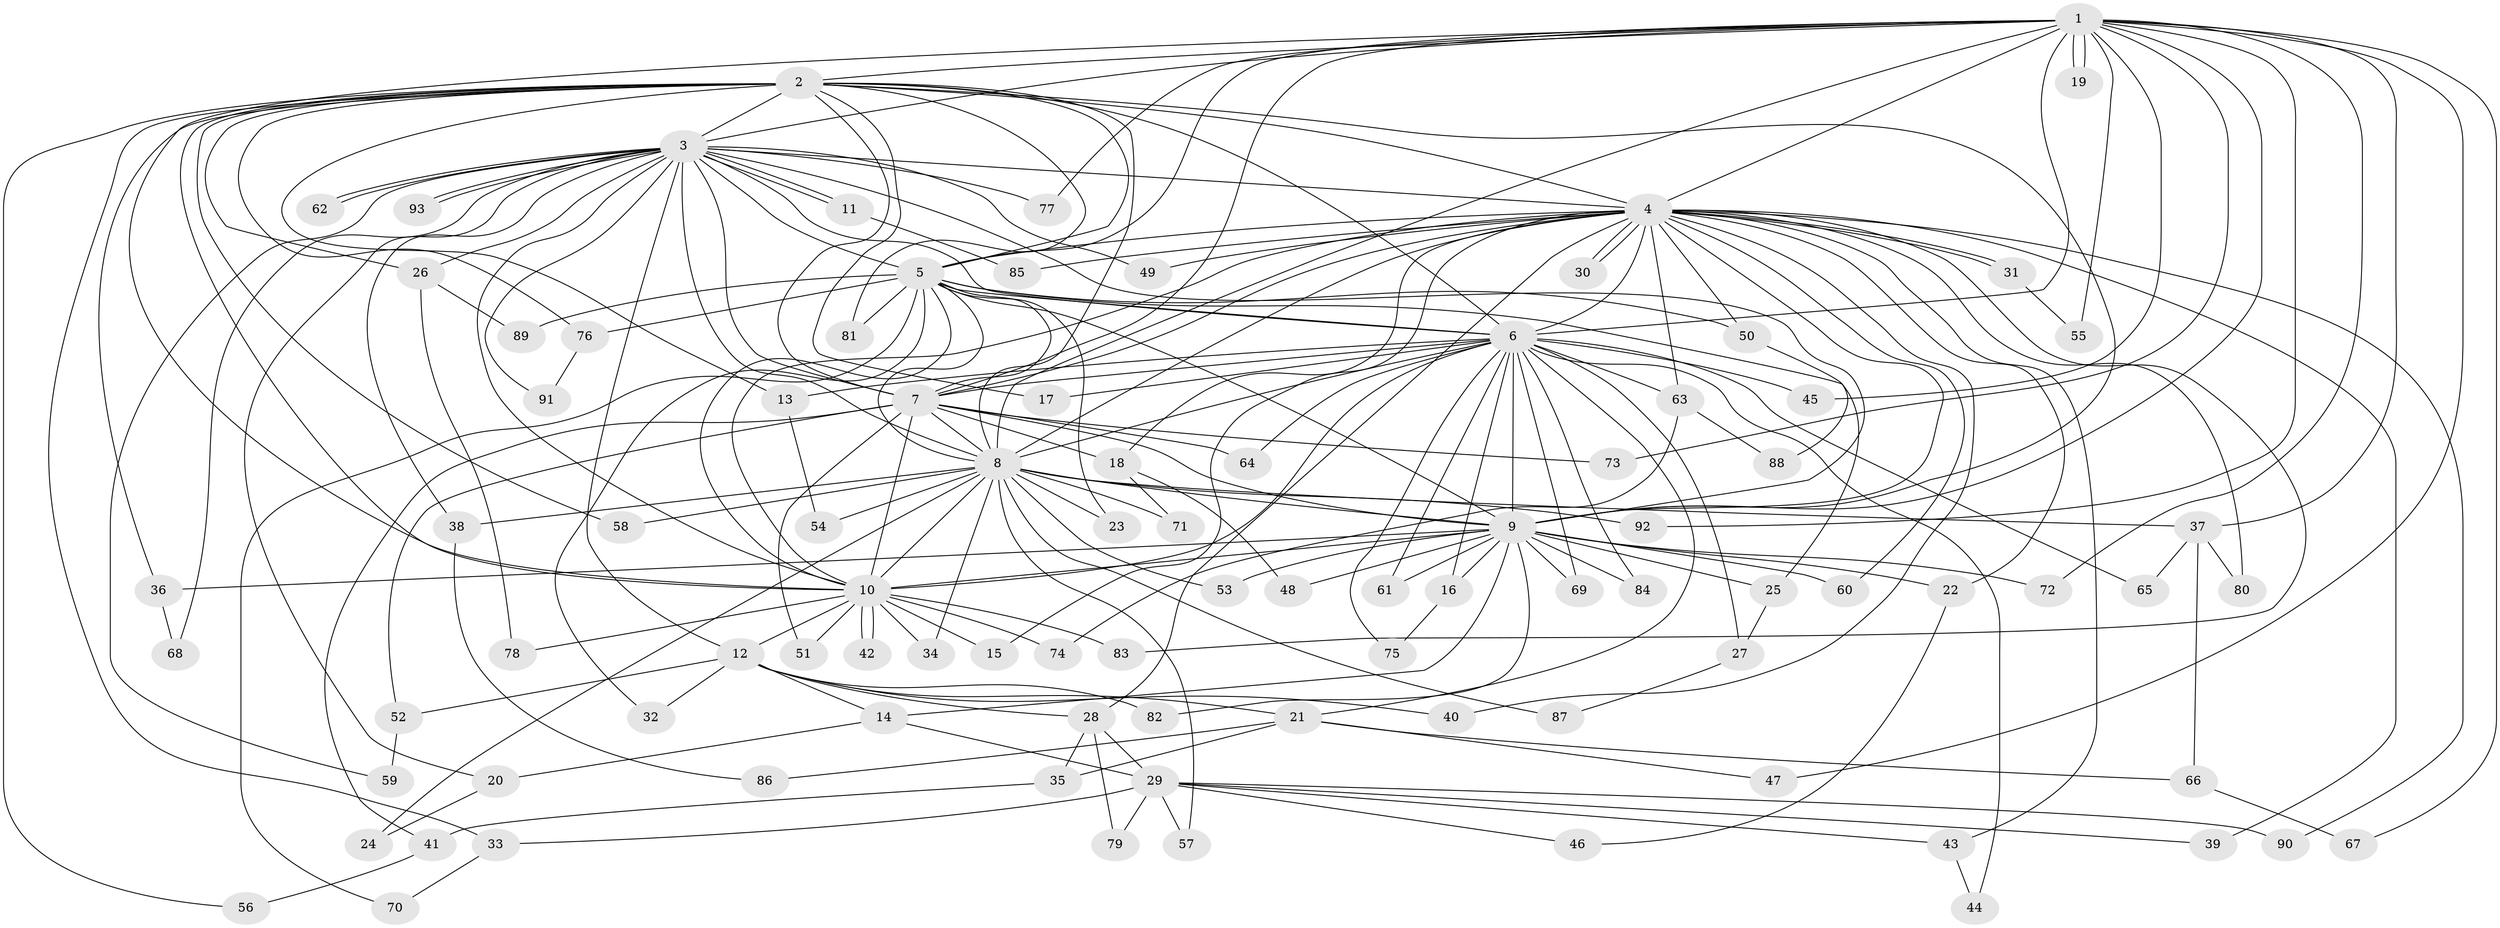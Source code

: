 // Generated by graph-tools (version 1.1) at 2025/34/03/09/25 02:34:56]
// undirected, 93 vertices, 211 edges
graph export_dot {
graph [start="1"]
  node [color=gray90,style=filled];
  1;
  2;
  3;
  4;
  5;
  6;
  7;
  8;
  9;
  10;
  11;
  12;
  13;
  14;
  15;
  16;
  17;
  18;
  19;
  20;
  21;
  22;
  23;
  24;
  25;
  26;
  27;
  28;
  29;
  30;
  31;
  32;
  33;
  34;
  35;
  36;
  37;
  38;
  39;
  40;
  41;
  42;
  43;
  44;
  45;
  46;
  47;
  48;
  49;
  50;
  51;
  52;
  53;
  54;
  55;
  56;
  57;
  58;
  59;
  60;
  61;
  62;
  63;
  64;
  65;
  66;
  67;
  68;
  69;
  70;
  71;
  72;
  73;
  74;
  75;
  76;
  77;
  78;
  79;
  80;
  81;
  82;
  83;
  84;
  85;
  86;
  87;
  88;
  89;
  90;
  91;
  92;
  93;
  1 -- 2;
  1 -- 3;
  1 -- 4;
  1 -- 5;
  1 -- 6;
  1 -- 7;
  1 -- 8;
  1 -- 9;
  1 -- 10;
  1 -- 19;
  1 -- 19;
  1 -- 37;
  1 -- 45;
  1 -- 47;
  1 -- 55;
  1 -- 67;
  1 -- 72;
  1 -- 73;
  1 -- 77;
  1 -- 92;
  2 -- 3;
  2 -- 4;
  2 -- 5;
  2 -- 6;
  2 -- 7;
  2 -- 8;
  2 -- 9;
  2 -- 10;
  2 -- 13;
  2 -- 17;
  2 -- 26;
  2 -- 33;
  2 -- 36;
  2 -- 56;
  2 -- 58;
  2 -- 76;
  2 -- 81;
  3 -- 4;
  3 -- 5;
  3 -- 6;
  3 -- 7;
  3 -- 8;
  3 -- 9;
  3 -- 10;
  3 -- 11;
  3 -- 11;
  3 -- 12;
  3 -- 20;
  3 -- 26;
  3 -- 38;
  3 -- 49;
  3 -- 59;
  3 -- 62;
  3 -- 62;
  3 -- 68;
  3 -- 77;
  3 -- 91;
  3 -- 93;
  3 -- 93;
  4 -- 5;
  4 -- 6;
  4 -- 7;
  4 -- 8;
  4 -- 9;
  4 -- 10;
  4 -- 15;
  4 -- 18;
  4 -- 22;
  4 -- 28;
  4 -- 30;
  4 -- 30;
  4 -- 31;
  4 -- 31;
  4 -- 39;
  4 -- 40;
  4 -- 43;
  4 -- 49;
  4 -- 50;
  4 -- 60;
  4 -- 63;
  4 -- 80;
  4 -- 83;
  4 -- 85;
  4 -- 90;
  5 -- 6;
  5 -- 7;
  5 -- 8;
  5 -- 9;
  5 -- 10;
  5 -- 23;
  5 -- 25;
  5 -- 32;
  5 -- 50;
  5 -- 70;
  5 -- 76;
  5 -- 81;
  5 -- 89;
  6 -- 7;
  6 -- 8;
  6 -- 9;
  6 -- 10;
  6 -- 13;
  6 -- 16;
  6 -- 17;
  6 -- 21;
  6 -- 27;
  6 -- 44;
  6 -- 45;
  6 -- 61;
  6 -- 63;
  6 -- 64;
  6 -- 65;
  6 -- 69;
  6 -- 75;
  6 -- 84;
  7 -- 8;
  7 -- 9;
  7 -- 10;
  7 -- 18;
  7 -- 41;
  7 -- 51;
  7 -- 52;
  7 -- 64;
  7 -- 73;
  8 -- 9;
  8 -- 10;
  8 -- 23;
  8 -- 24;
  8 -- 34;
  8 -- 37;
  8 -- 38;
  8 -- 53;
  8 -- 54;
  8 -- 57;
  8 -- 58;
  8 -- 71;
  8 -- 87;
  8 -- 92;
  9 -- 10;
  9 -- 14;
  9 -- 16;
  9 -- 22;
  9 -- 25;
  9 -- 36;
  9 -- 48;
  9 -- 53;
  9 -- 60;
  9 -- 61;
  9 -- 69;
  9 -- 72;
  9 -- 82;
  9 -- 84;
  10 -- 12;
  10 -- 15;
  10 -- 34;
  10 -- 42;
  10 -- 42;
  10 -- 51;
  10 -- 74;
  10 -- 78;
  10 -- 83;
  11 -- 85;
  12 -- 14;
  12 -- 21;
  12 -- 28;
  12 -- 32;
  12 -- 40;
  12 -- 52;
  12 -- 82;
  13 -- 54;
  14 -- 20;
  14 -- 29;
  16 -- 75;
  18 -- 48;
  18 -- 71;
  20 -- 24;
  21 -- 35;
  21 -- 47;
  21 -- 66;
  21 -- 86;
  22 -- 46;
  25 -- 27;
  26 -- 78;
  26 -- 89;
  27 -- 87;
  28 -- 29;
  28 -- 35;
  28 -- 79;
  29 -- 33;
  29 -- 39;
  29 -- 43;
  29 -- 46;
  29 -- 57;
  29 -- 79;
  29 -- 90;
  31 -- 55;
  33 -- 70;
  35 -- 41;
  36 -- 68;
  37 -- 65;
  37 -- 66;
  37 -- 80;
  38 -- 86;
  41 -- 56;
  43 -- 44;
  50 -- 88;
  52 -- 59;
  63 -- 74;
  63 -- 88;
  66 -- 67;
  76 -- 91;
}
